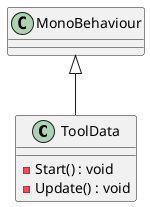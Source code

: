 @startuml
class ToolData {
    - Start() : void
    - Update() : void
}
MonoBehaviour <|-- ToolData
@enduml
